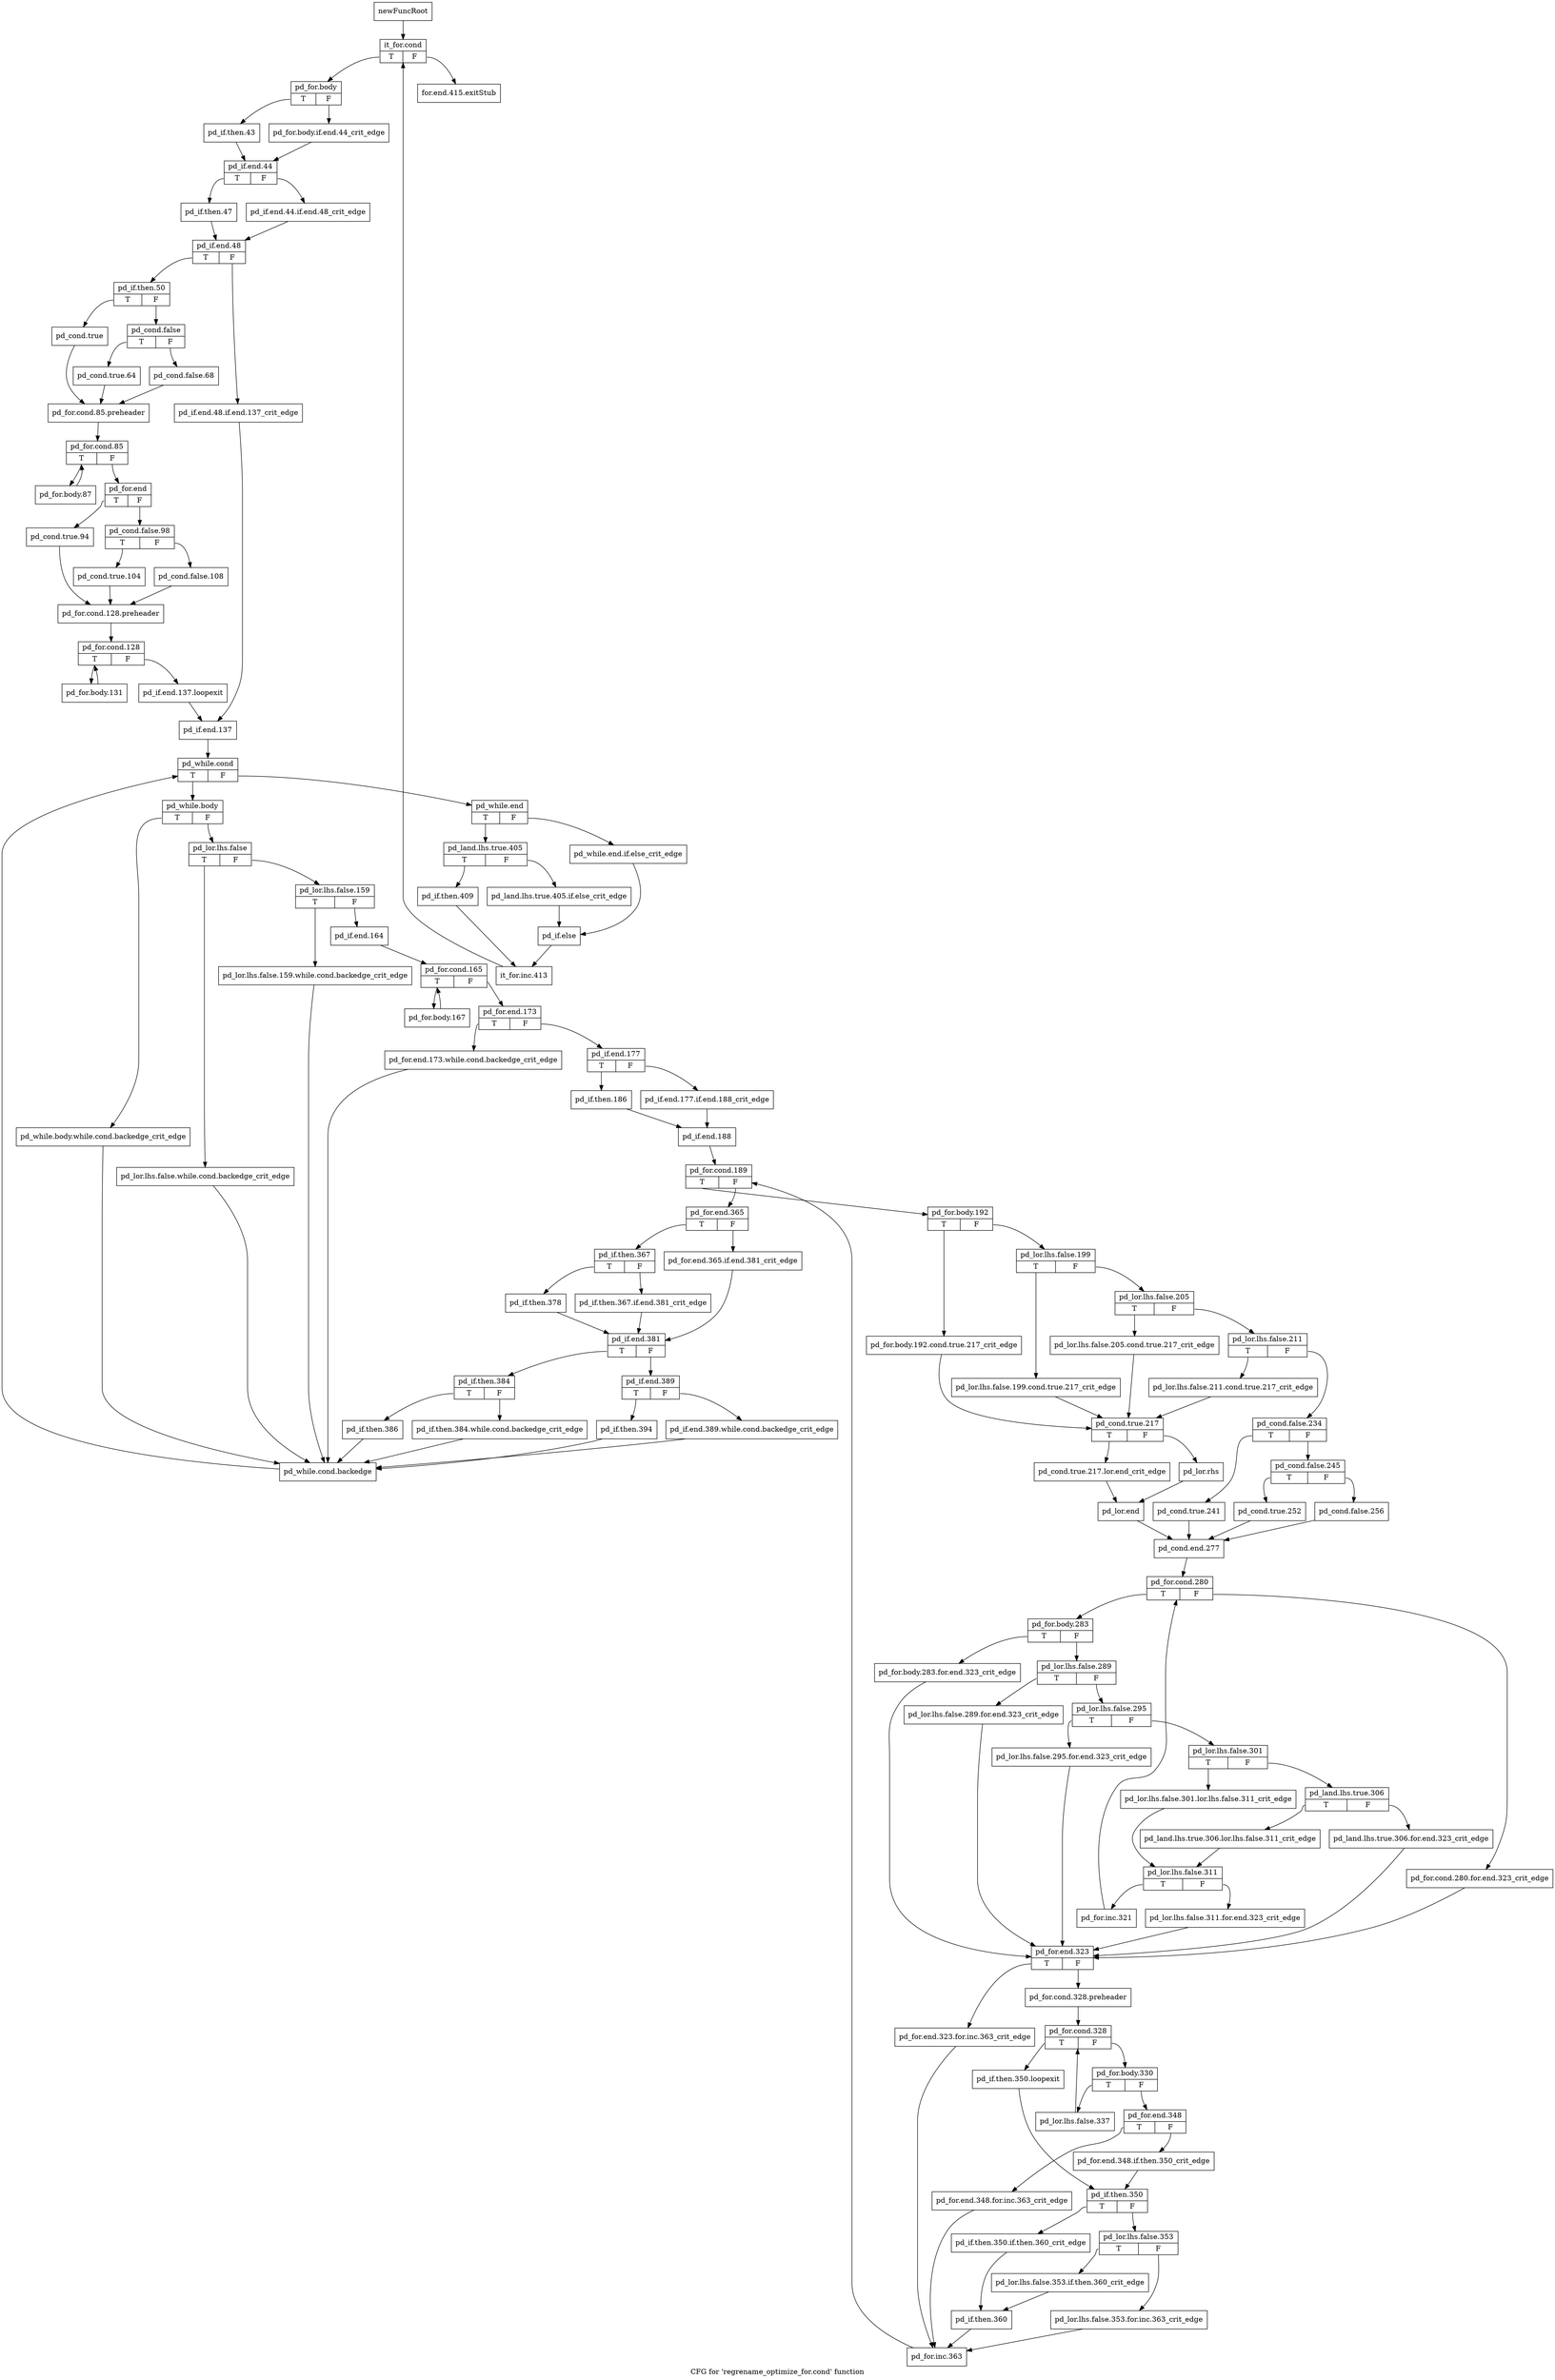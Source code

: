 digraph "CFG for 'regrename_optimize_for.cond' function" {
	label="CFG for 'regrename_optimize_for.cond' function";

	Node0xbae4100 [shape=record,label="{newFuncRoot}"];
	Node0xbae4100 -> Node0xbae41a0;
	Node0xbae4150 [shape=record,label="{for.end.415.exitStub}"];
	Node0xbae41a0 [shape=record,label="{it_for.cond|{<s0>T|<s1>F}}"];
	Node0xbae41a0:s0 -> Node0xbae41f0;
	Node0xbae41a0:s1 -> Node0xbae4150;
	Node0xbae41f0 [shape=record,label="{pd_for.body|{<s0>T|<s1>F}}"];
	Node0xbae41f0:s0 -> Node0xbae4290;
	Node0xbae41f0:s1 -> Node0xbae4240;
	Node0xbae4240 [shape=record,label="{pd_for.body.if.end.44_crit_edge}"];
	Node0xbae4240 -> Node0xbae42e0;
	Node0xbae4290 [shape=record,label="{pd_if.then.43}"];
	Node0xbae4290 -> Node0xbae42e0;
	Node0xbae42e0 [shape=record,label="{pd_if.end.44|{<s0>T|<s1>F}}"];
	Node0xbae42e0:s0 -> Node0xbae4380;
	Node0xbae42e0:s1 -> Node0xbae4330;
	Node0xbae4330 [shape=record,label="{pd_if.end.44.if.end.48_crit_edge}"];
	Node0xbae4330 -> Node0xbae43d0;
	Node0xbae4380 [shape=record,label="{pd_if.then.47}"];
	Node0xbae4380 -> Node0xbae43d0;
	Node0xbae43d0 [shape=record,label="{pd_if.end.48|{<s0>T|<s1>F}}"];
	Node0xbae43d0:s0 -> Node0xbae4470;
	Node0xbae43d0:s1 -> Node0xbae4420;
	Node0xbae4420 [shape=record,label="{pd_if.end.48.if.end.137_crit_edge}"];
	Node0xbae4420 -> Node0xbae4920;
	Node0xbae4470 [shape=record,label="{pd_if.then.50|{<s0>T|<s1>F}}"];
	Node0xbae4470:s0 -> Node0xbae45b0;
	Node0xbae4470:s1 -> Node0xbae44c0;
	Node0xbae44c0 [shape=record,label="{pd_cond.false|{<s0>T|<s1>F}}"];
	Node0xbae44c0:s0 -> Node0xbae4560;
	Node0xbae44c0:s1 -> Node0xbae4510;
	Node0xbae4510 [shape=record,label="{pd_cond.false.68}"];
	Node0xbae4510 -> Node0xbae4600;
	Node0xbae4560 [shape=record,label="{pd_cond.true.64}"];
	Node0xbae4560 -> Node0xbae4600;
	Node0xbae45b0 [shape=record,label="{pd_cond.true}"];
	Node0xbae45b0 -> Node0xbae4600;
	Node0xbae4600 [shape=record,label="{pd_for.cond.85.preheader}"];
	Node0xbae4600 -> Node0xbae4650;
	Node0xbae4650 [shape=record,label="{pd_for.cond.85|{<s0>T|<s1>F}}"];
	Node0xbae4650:s0 -> Node0xbae6540;
	Node0xbae4650:s1 -> Node0xbae46a0;
	Node0xbae46a0 [shape=record,label="{pd_for.end|{<s0>T|<s1>F}}"];
	Node0xbae46a0:s0 -> Node0xbae47e0;
	Node0xbae46a0:s1 -> Node0xbae46f0;
	Node0xbae46f0 [shape=record,label="{pd_cond.false.98|{<s0>T|<s1>F}}"];
	Node0xbae46f0:s0 -> Node0xbae4790;
	Node0xbae46f0:s1 -> Node0xbae4740;
	Node0xbae4740 [shape=record,label="{pd_cond.false.108}"];
	Node0xbae4740 -> Node0xbae4830;
	Node0xbae4790 [shape=record,label="{pd_cond.true.104}"];
	Node0xbae4790 -> Node0xbae4830;
	Node0xbae47e0 [shape=record,label="{pd_cond.true.94}"];
	Node0xbae47e0 -> Node0xbae4830;
	Node0xbae4830 [shape=record,label="{pd_for.cond.128.preheader}"];
	Node0xbae4830 -> Node0xbae4880;
	Node0xbae4880 [shape=record,label="{pd_for.cond.128|{<s0>T|<s1>F}}"];
	Node0xbae4880:s0 -> Node0xbae64f0;
	Node0xbae4880:s1 -> Node0xbae48d0;
	Node0xbae48d0 [shape=record,label="{pd_if.end.137.loopexit}"];
	Node0xbae48d0 -> Node0xbae4920;
	Node0xbae4920 [shape=record,label="{pd_if.end.137}"];
	Node0xbae4920 -> Node0xbae4970;
	Node0xbae4970 [shape=record,label="{pd_while.cond|{<s0>T|<s1>F}}"];
	Node0xbae4970:s0 -> Node0xbae4bf0;
	Node0xbae4970:s1 -> Node0xbae49c0;
	Node0xbae49c0 [shape=record,label="{pd_while.end|{<s0>T|<s1>F}}"];
	Node0xbae49c0:s0 -> Node0xbae4a60;
	Node0xbae49c0:s1 -> Node0xbae4a10;
	Node0xbae4a10 [shape=record,label="{pd_while.end.if.else_crit_edge}"];
	Node0xbae4a10 -> Node0xbae4b00;
	Node0xbae4a60 [shape=record,label="{pd_land.lhs.true.405|{<s0>T|<s1>F}}"];
	Node0xbae4a60:s0 -> Node0xbae4b50;
	Node0xbae4a60:s1 -> Node0xbae4ab0;
	Node0xbae4ab0 [shape=record,label="{pd_land.lhs.true.405.if.else_crit_edge}"];
	Node0xbae4ab0 -> Node0xbae4b00;
	Node0xbae4b00 [shape=record,label="{pd_if.else}"];
	Node0xbae4b00 -> Node0xbae4ba0;
	Node0xbae4b50 [shape=record,label="{pd_if.then.409}"];
	Node0xbae4b50 -> Node0xbae4ba0;
	Node0xbae4ba0 [shape=record,label="{it_for.inc.413}"];
	Node0xbae4ba0 -> Node0xbae41a0;
	Node0xbae4bf0 [shape=record,label="{pd_while.body|{<s0>T|<s1>F}}"];
	Node0xbae4bf0:s0 -> Node0xbae6450;
	Node0xbae4bf0:s1 -> Node0xbae4c40;
	Node0xbae4c40 [shape=record,label="{pd_lor.lhs.false|{<s0>T|<s1>F}}"];
	Node0xbae4c40:s0 -> Node0xbae6400;
	Node0xbae4c40:s1 -> Node0xbae4c90;
	Node0xbae4c90 [shape=record,label="{pd_lor.lhs.false.159|{<s0>T|<s1>F}}"];
	Node0xbae4c90:s0 -> Node0xbae63b0;
	Node0xbae4c90:s1 -> Node0xbae4ce0;
	Node0xbae4ce0 [shape=record,label="{pd_if.end.164}"];
	Node0xbae4ce0 -> Node0xbae4d30;
	Node0xbae4d30 [shape=record,label="{pd_for.cond.165|{<s0>T|<s1>F}}"];
	Node0xbae4d30:s0 -> Node0xbae6360;
	Node0xbae4d30:s1 -> Node0xbae4d80;
	Node0xbae4d80 [shape=record,label="{pd_for.end.173|{<s0>T|<s1>F}}"];
	Node0xbae4d80:s0 -> Node0xbae6310;
	Node0xbae4d80:s1 -> Node0xbae4dd0;
	Node0xbae4dd0 [shape=record,label="{pd_if.end.177|{<s0>T|<s1>F}}"];
	Node0xbae4dd0:s0 -> Node0xbae4e70;
	Node0xbae4dd0:s1 -> Node0xbae4e20;
	Node0xbae4e20 [shape=record,label="{pd_if.end.177.if.end.188_crit_edge}"];
	Node0xbae4e20 -> Node0xbae4ec0;
	Node0xbae4e70 [shape=record,label="{pd_if.then.186}"];
	Node0xbae4e70 -> Node0xbae4ec0;
	Node0xbae4ec0 [shape=record,label="{pd_if.end.188}"];
	Node0xbae4ec0 -> Node0xbae4f10;
	Node0xbae4f10 [shape=record,label="{pd_for.cond.189|{<s0>T|<s1>F}}"];
	Node0xbae4f10:s0 -> Node0xbae5320;
	Node0xbae4f10:s1 -> Node0xbae4f60;
	Node0xbae4f60 [shape=record,label="{pd_for.end.365|{<s0>T|<s1>F}}"];
	Node0xbae4f60:s0 -> Node0xbae5000;
	Node0xbae4f60:s1 -> Node0xbae4fb0;
	Node0xbae4fb0 [shape=record,label="{pd_for.end.365.if.end.381_crit_edge}"];
	Node0xbae4fb0 -> Node0xbae50f0;
	Node0xbae5000 [shape=record,label="{pd_if.then.367|{<s0>T|<s1>F}}"];
	Node0xbae5000:s0 -> Node0xbae50a0;
	Node0xbae5000:s1 -> Node0xbae5050;
	Node0xbae5050 [shape=record,label="{pd_if.then.367.if.end.381_crit_edge}"];
	Node0xbae5050 -> Node0xbae50f0;
	Node0xbae50a0 [shape=record,label="{pd_if.then.378}"];
	Node0xbae50a0 -> Node0xbae50f0;
	Node0xbae50f0 [shape=record,label="{pd_if.end.381|{<s0>T|<s1>F}}"];
	Node0xbae50f0:s0 -> Node0xbae5230;
	Node0xbae50f0:s1 -> Node0xbae5140;
	Node0xbae5140 [shape=record,label="{pd_if.end.389|{<s0>T|<s1>F}}"];
	Node0xbae5140:s0 -> Node0xbae51e0;
	Node0xbae5140:s1 -> Node0xbae5190;
	Node0xbae5190 [shape=record,label="{pd_if.end.389.while.cond.backedge_crit_edge}"];
	Node0xbae5190 -> Node0xbae64a0;
	Node0xbae51e0 [shape=record,label="{pd_if.then.394}"];
	Node0xbae51e0 -> Node0xbae64a0;
	Node0xbae5230 [shape=record,label="{pd_if.then.384|{<s0>T|<s1>F}}"];
	Node0xbae5230:s0 -> Node0xbae52d0;
	Node0xbae5230:s1 -> Node0xbae5280;
	Node0xbae5280 [shape=record,label="{pd_if.then.384.while.cond.backedge_crit_edge}"];
	Node0xbae5280 -> Node0xbae64a0;
	Node0xbae52d0 [shape=record,label="{pd_if.then.386}"];
	Node0xbae52d0 -> Node0xbae64a0;
	Node0xbae5320 [shape=record,label="{pd_for.body.192|{<s0>T|<s1>F}}"];
	Node0xbae5320:s0 -> Node0xbae56e0;
	Node0xbae5320:s1 -> Node0xbae5370;
	Node0xbae5370 [shape=record,label="{pd_lor.lhs.false.199|{<s0>T|<s1>F}}"];
	Node0xbae5370:s0 -> Node0xbae5690;
	Node0xbae5370:s1 -> Node0xbae53c0;
	Node0xbae53c0 [shape=record,label="{pd_lor.lhs.false.205|{<s0>T|<s1>F}}"];
	Node0xbae53c0:s0 -> Node0xbae5640;
	Node0xbae53c0:s1 -> Node0xbae5410;
	Node0xbae5410 [shape=record,label="{pd_lor.lhs.false.211|{<s0>T|<s1>F}}"];
	Node0xbae5410:s0 -> Node0xbae55f0;
	Node0xbae5410:s1 -> Node0xbae5460;
	Node0xbae5460 [shape=record,label="{pd_cond.false.234|{<s0>T|<s1>F}}"];
	Node0xbae5460:s0 -> Node0xbae55a0;
	Node0xbae5460:s1 -> Node0xbae54b0;
	Node0xbae54b0 [shape=record,label="{pd_cond.false.245|{<s0>T|<s1>F}}"];
	Node0xbae54b0:s0 -> Node0xbae5550;
	Node0xbae54b0:s1 -> Node0xbae5500;
	Node0xbae5500 [shape=record,label="{pd_cond.false.256}"];
	Node0xbae5500 -> Node0xbae5870;
	Node0xbae5550 [shape=record,label="{pd_cond.true.252}"];
	Node0xbae5550 -> Node0xbae5870;
	Node0xbae55a0 [shape=record,label="{pd_cond.true.241}"];
	Node0xbae55a0 -> Node0xbae5870;
	Node0xbae55f0 [shape=record,label="{pd_lor.lhs.false.211.cond.true.217_crit_edge}"];
	Node0xbae55f0 -> Node0xbae5730;
	Node0xbae5640 [shape=record,label="{pd_lor.lhs.false.205.cond.true.217_crit_edge}"];
	Node0xbae5640 -> Node0xbae5730;
	Node0xbae5690 [shape=record,label="{pd_lor.lhs.false.199.cond.true.217_crit_edge}"];
	Node0xbae5690 -> Node0xbae5730;
	Node0xbae56e0 [shape=record,label="{pd_for.body.192.cond.true.217_crit_edge}"];
	Node0xbae56e0 -> Node0xbae5730;
	Node0xbae5730 [shape=record,label="{pd_cond.true.217|{<s0>T|<s1>F}}"];
	Node0xbae5730:s0 -> Node0xbae57d0;
	Node0xbae5730:s1 -> Node0xbae5780;
	Node0xbae5780 [shape=record,label="{pd_lor.rhs}"];
	Node0xbae5780 -> Node0xbae5820;
	Node0xbae57d0 [shape=record,label="{pd_cond.true.217.lor.end_crit_edge}"];
	Node0xbae57d0 -> Node0xbae5820;
	Node0xbae5820 [shape=record,label="{pd_lor.end}"];
	Node0xbae5820 -> Node0xbae5870;
	Node0xbae5870 [shape=record,label="{pd_cond.end.277}"];
	Node0xbae5870 -> Node0xbae58c0;
	Node0xbae58c0 [shape=record,label="{pd_for.cond.280|{<s0>T|<s1>F}}"];
	Node0xbae58c0:s0 -> Node0xbae5960;
	Node0xbae58c0:s1 -> Node0xbae5910;
	Node0xbae5910 [shape=record,label="{pd_for.cond.280.for.end.323_crit_edge}"];
	Node0xbae5910 -> Node0xbae5dc0;
	Node0xbae5960 [shape=record,label="{pd_for.body.283|{<s0>T|<s1>F}}"];
	Node0xbae5960:s0 -> Node0xbae5d70;
	Node0xbae5960:s1 -> Node0xbae59b0;
	Node0xbae59b0 [shape=record,label="{pd_lor.lhs.false.289|{<s0>T|<s1>F}}"];
	Node0xbae59b0:s0 -> Node0xbae5d20;
	Node0xbae59b0:s1 -> Node0xbae5a00;
	Node0xbae5a00 [shape=record,label="{pd_lor.lhs.false.295|{<s0>T|<s1>F}}"];
	Node0xbae5a00:s0 -> Node0xbae5cd0;
	Node0xbae5a00:s1 -> Node0xbae5a50;
	Node0xbae5a50 [shape=record,label="{pd_lor.lhs.false.301|{<s0>T|<s1>F}}"];
	Node0xbae5a50:s0 -> Node0xbae5b90;
	Node0xbae5a50:s1 -> Node0xbae5aa0;
	Node0xbae5aa0 [shape=record,label="{pd_land.lhs.true.306|{<s0>T|<s1>F}}"];
	Node0xbae5aa0:s0 -> Node0xbae5b40;
	Node0xbae5aa0:s1 -> Node0xbae5af0;
	Node0xbae5af0 [shape=record,label="{pd_land.lhs.true.306.for.end.323_crit_edge}"];
	Node0xbae5af0 -> Node0xbae5dc0;
	Node0xbae5b40 [shape=record,label="{pd_land.lhs.true.306.lor.lhs.false.311_crit_edge}"];
	Node0xbae5b40 -> Node0xbae5be0;
	Node0xbae5b90 [shape=record,label="{pd_lor.lhs.false.301.lor.lhs.false.311_crit_edge}"];
	Node0xbae5b90 -> Node0xbae5be0;
	Node0xbae5be0 [shape=record,label="{pd_lor.lhs.false.311|{<s0>T|<s1>F}}"];
	Node0xbae5be0:s0 -> Node0xbae5c80;
	Node0xbae5be0:s1 -> Node0xbae5c30;
	Node0xbae5c30 [shape=record,label="{pd_lor.lhs.false.311.for.end.323_crit_edge}"];
	Node0xbae5c30 -> Node0xbae5dc0;
	Node0xbae5c80 [shape=record,label="{pd_for.inc.321}"];
	Node0xbae5c80 -> Node0xbae58c0;
	Node0xbae5cd0 [shape=record,label="{pd_lor.lhs.false.295.for.end.323_crit_edge}"];
	Node0xbae5cd0 -> Node0xbae5dc0;
	Node0xbae5d20 [shape=record,label="{pd_lor.lhs.false.289.for.end.323_crit_edge}"];
	Node0xbae5d20 -> Node0xbae5dc0;
	Node0xbae5d70 [shape=record,label="{pd_for.body.283.for.end.323_crit_edge}"];
	Node0xbae5d70 -> Node0xbae5dc0;
	Node0xbae5dc0 [shape=record,label="{pd_for.end.323|{<s0>T|<s1>F}}"];
	Node0xbae5dc0:s0 -> Node0xbae6270;
	Node0xbae5dc0:s1 -> Node0xbae5e10;
	Node0xbae5e10 [shape=record,label="{pd_for.cond.328.preheader}"];
	Node0xbae5e10 -> Node0xbae5e60;
	Node0xbae5e60 [shape=record,label="{pd_for.cond.328|{<s0>T|<s1>F}}"];
	Node0xbae5e60:s0 -> Node0xbae6040;
	Node0xbae5e60:s1 -> Node0xbae5eb0;
	Node0xbae5eb0 [shape=record,label="{pd_for.body.330|{<s0>T|<s1>F}}"];
	Node0xbae5eb0:s0 -> Node0xbae5ff0;
	Node0xbae5eb0:s1 -> Node0xbae5f00;
	Node0xbae5f00 [shape=record,label="{pd_for.end.348|{<s0>T|<s1>F}}"];
	Node0xbae5f00:s0 -> Node0xbae5fa0;
	Node0xbae5f00:s1 -> Node0xbae5f50;
	Node0xbae5f50 [shape=record,label="{pd_for.end.348.if.then.350_crit_edge}"];
	Node0xbae5f50 -> Node0xbae6090;
	Node0xbae5fa0 [shape=record,label="{pd_for.end.348.for.inc.363_crit_edge}"];
	Node0xbae5fa0 -> Node0xbae62c0;
	Node0xbae5ff0 [shape=record,label="{pd_lor.lhs.false.337}"];
	Node0xbae5ff0 -> Node0xbae5e60;
	Node0xbae6040 [shape=record,label="{pd_if.then.350.loopexit}"];
	Node0xbae6040 -> Node0xbae6090;
	Node0xbae6090 [shape=record,label="{pd_if.then.350|{<s0>T|<s1>F}}"];
	Node0xbae6090:s0 -> Node0xbae61d0;
	Node0xbae6090:s1 -> Node0xbae60e0;
	Node0xbae60e0 [shape=record,label="{pd_lor.lhs.false.353|{<s0>T|<s1>F}}"];
	Node0xbae60e0:s0 -> Node0xbae6180;
	Node0xbae60e0:s1 -> Node0xbae6130;
	Node0xbae6130 [shape=record,label="{pd_lor.lhs.false.353.for.inc.363_crit_edge}"];
	Node0xbae6130 -> Node0xbae62c0;
	Node0xbae6180 [shape=record,label="{pd_lor.lhs.false.353.if.then.360_crit_edge}"];
	Node0xbae6180 -> Node0xbae6220;
	Node0xbae61d0 [shape=record,label="{pd_if.then.350.if.then.360_crit_edge}"];
	Node0xbae61d0 -> Node0xbae6220;
	Node0xbae6220 [shape=record,label="{pd_if.then.360}"];
	Node0xbae6220 -> Node0xbae62c0;
	Node0xbae6270 [shape=record,label="{pd_for.end.323.for.inc.363_crit_edge}"];
	Node0xbae6270 -> Node0xbae62c0;
	Node0xbae62c0 [shape=record,label="{pd_for.inc.363}"];
	Node0xbae62c0 -> Node0xbae4f10;
	Node0xbae6310 [shape=record,label="{pd_for.end.173.while.cond.backedge_crit_edge}"];
	Node0xbae6310 -> Node0xbae64a0;
	Node0xbae6360 [shape=record,label="{pd_for.body.167}"];
	Node0xbae6360 -> Node0xbae4d30;
	Node0xbae63b0 [shape=record,label="{pd_lor.lhs.false.159.while.cond.backedge_crit_edge}"];
	Node0xbae63b0 -> Node0xbae64a0;
	Node0xbae6400 [shape=record,label="{pd_lor.lhs.false.while.cond.backedge_crit_edge}"];
	Node0xbae6400 -> Node0xbae64a0;
	Node0xbae6450 [shape=record,label="{pd_while.body.while.cond.backedge_crit_edge}"];
	Node0xbae6450 -> Node0xbae64a0;
	Node0xbae64a0 [shape=record,label="{pd_while.cond.backedge}"];
	Node0xbae64a0 -> Node0xbae4970;
	Node0xbae64f0 [shape=record,label="{pd_for.body.131}"];
	Node0xbae64f0 -> Node0xbae4880;
	Node0xbae6540 [shape=record,label="{pd_for.body.87}"];
	Node0xbae6540 -> Node0xbae4650;
}
